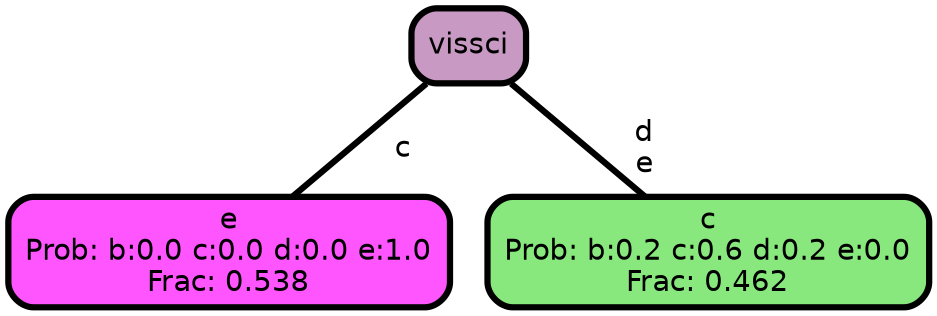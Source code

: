 graph Tree {
node [shape=box, style="filled, rounded",color="black",penwidth="3",fontcolor="black",                 fontname=helvetica] ;
graph [ranksep="0 equally", splines=straight,                 bgcolor=transparent, dpi=200] ;
edge [fontname=helvetica, color=black] ;
0 [label="e
Prob: b:0.0 c:0.0 d:0.0 e:1.0
Frac: 0.538", fillcolor="#ff55ff"] ;
1 [label="vissci", fillcolor="#c899c3"] ;
2 [label="c
Prob: b:0.2 c:0.6 d:0.2 e:0.0
Frac: 0.462", fillcolor="#88e87d"] ;
1 -- 0 [label=" c",penwidth=3] ;
1 -- 2 [label=" d\n e",penwidth=3] ;
{rank = same;}}